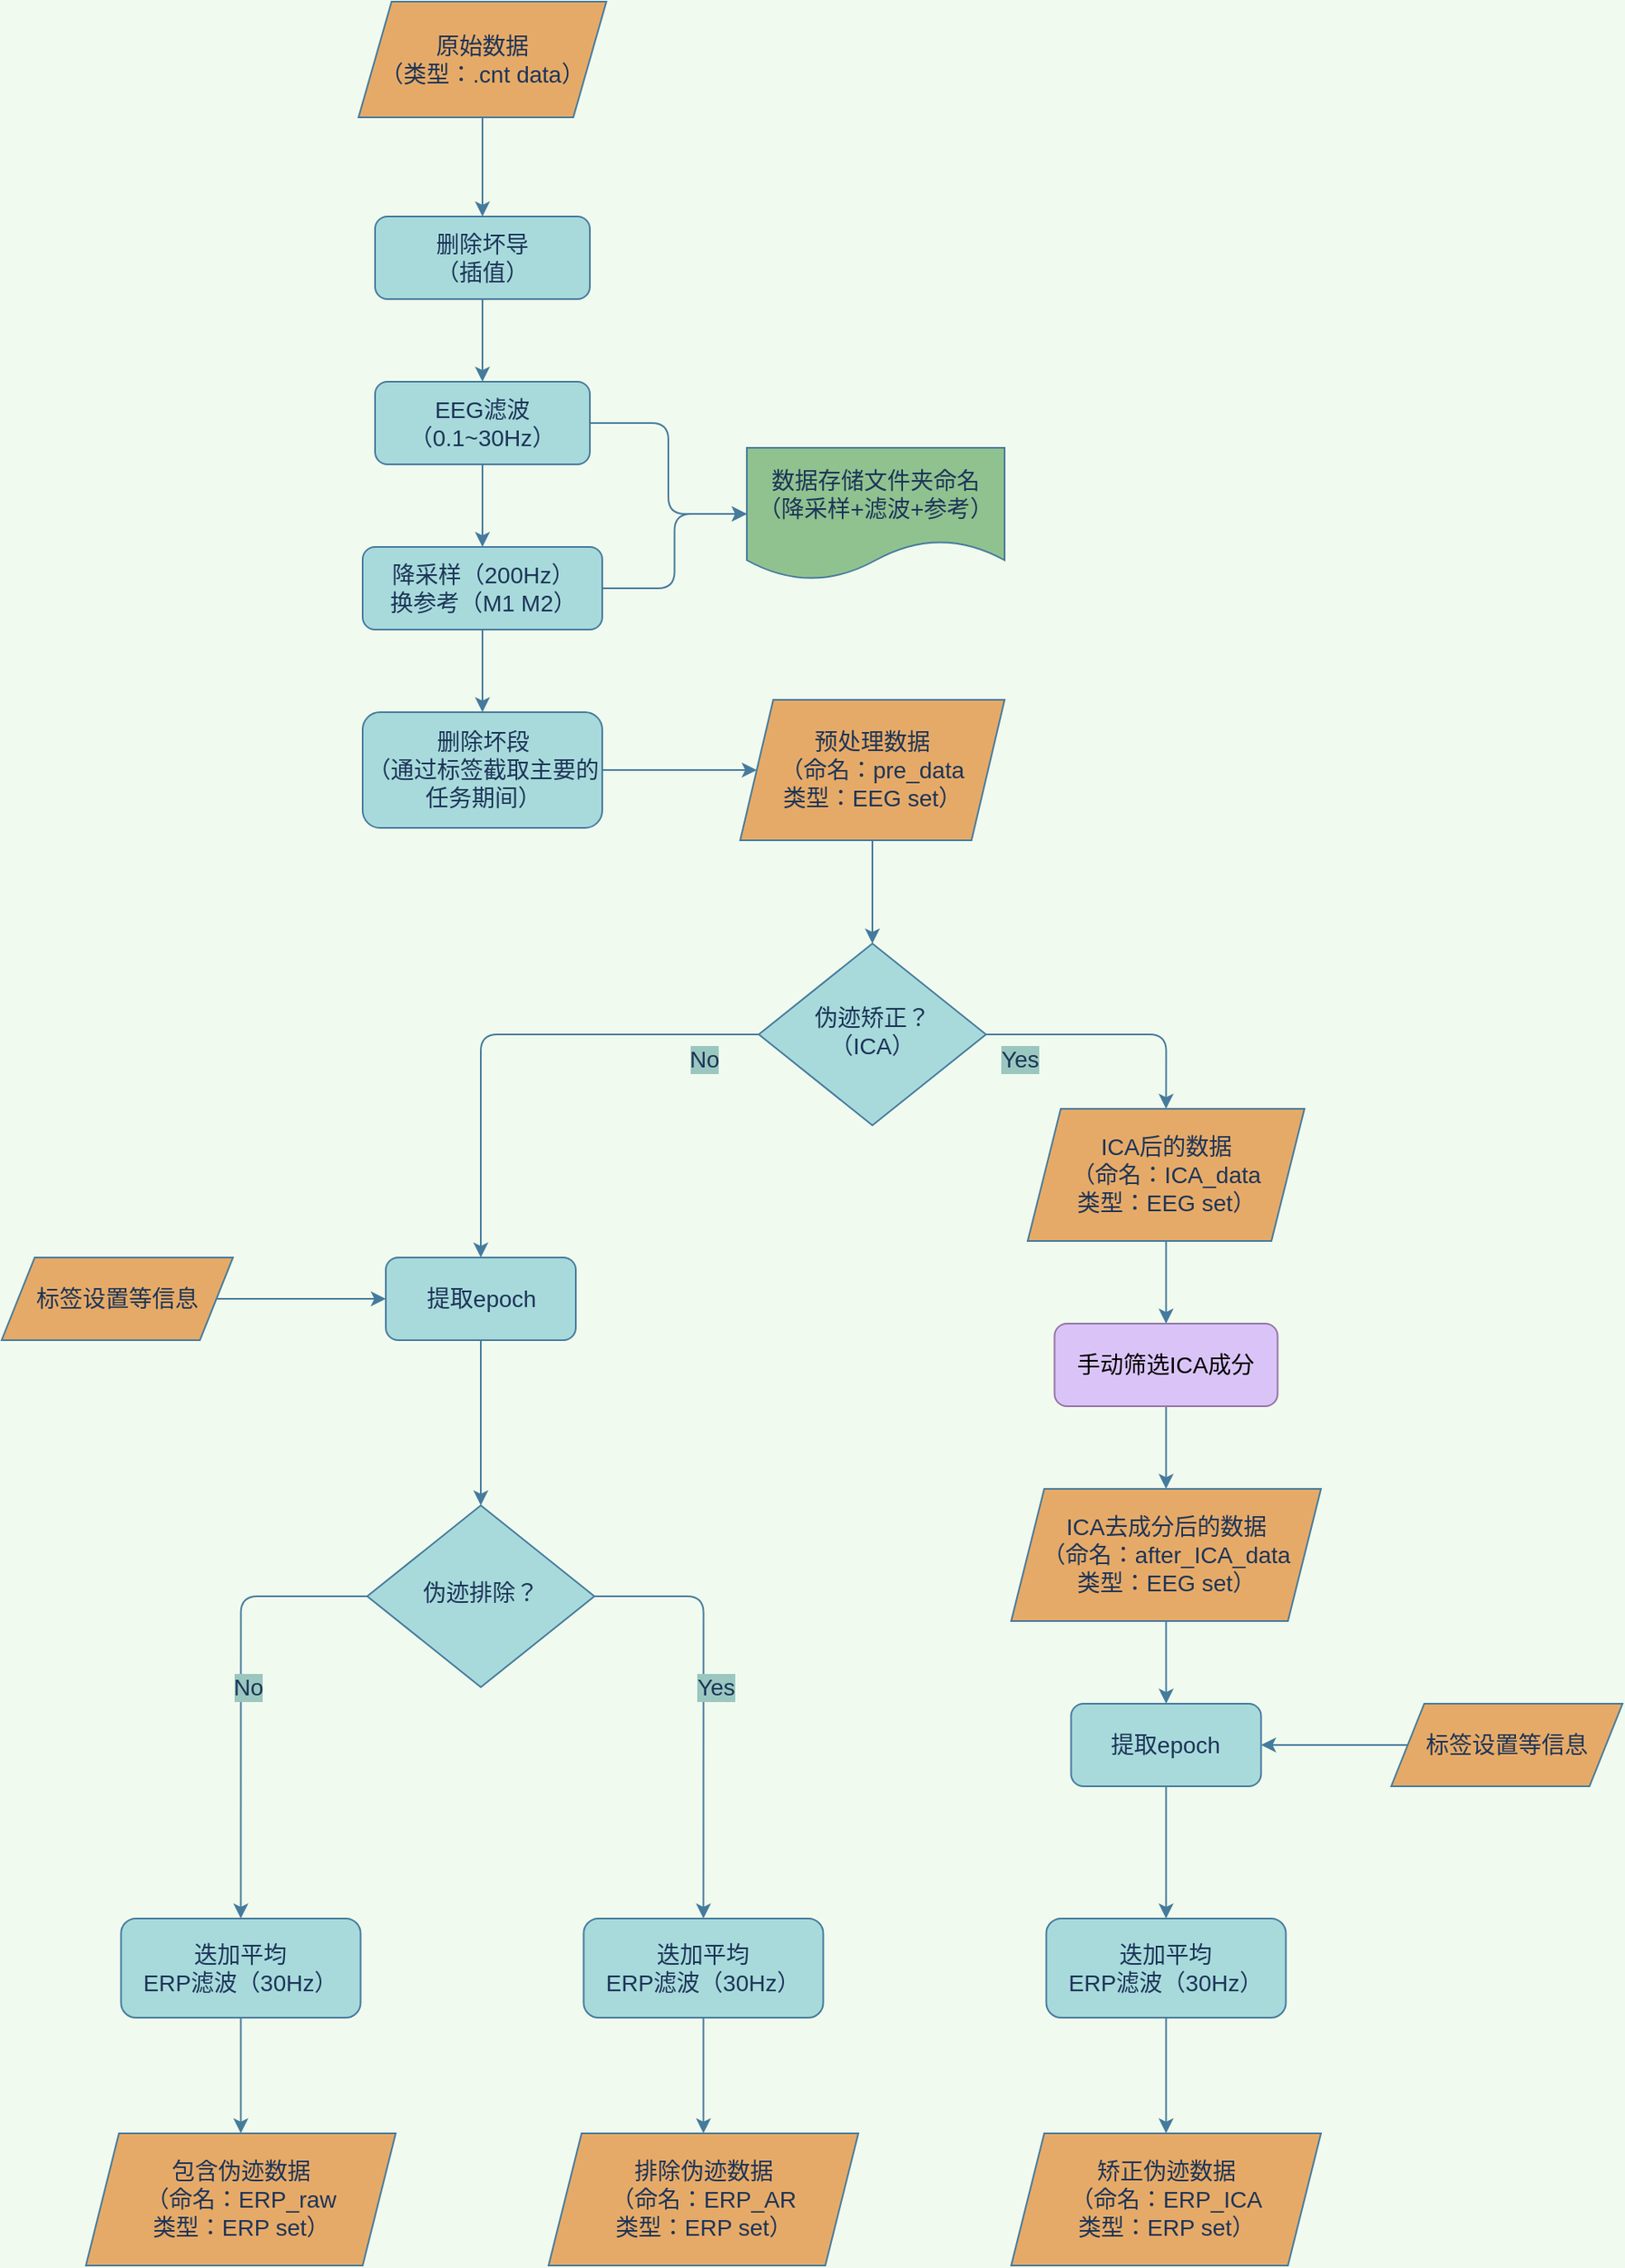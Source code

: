 <mxfile version="14.6.9" type="github">
  <diagram id="C5RBs43oDa-KdzZeNtuy" name="Page-1">
    <mxGraphModel dx="2444" dy="2144" grid="1" gridSize="10" guides="1" tooltips="1" connect="1" arrows="1" fold="1" page="1" pageScale="1" pageWidth="827" pageHeight="1169" background="#F1FAEE" math="0" shadow="0">
      <root>
        <mxCell id="WIyWlLk6GJQsqaUBKTNV-0" />
        <mxCell id="WIyWlLk6GJQsqaUBKTNV-1" parent="WIyWlLk6GJQsqaUBKTNV-0" />
        <mxCell id="ryKfxwtIdcbAc-Ll13h3-4" style="edgeStyle=orthogonalEdgeStyle;curved=0;rounded=1;sketch=0;orthogonalLoop=1;jettySize=auto;html=1;entryX=0.5;entryY=0;entryDx=0;entryDy=0;fontSize=14;fontColor=#1D3557;strokeColor=#457B9D;fillColor=#A8DADC;" edge="1" parent="WIyWlLk6GJQsqaUBKTNV-1" source="WIyWlLk6GJQsqaUBKTNV-3" target="ryKfxwtIdcbAc-Ll13h3-3">
          <mxGeometry relative="1" as="geometry" />
        </mxCell>
        <mxCell id="WIyWlLk6GJQsqaUBKTNV-3" value="删除坏导&lt;br&gt;（插值）" style="rounded=1;whiteSpace=wrap;html=1;fontSize=14;glass=0;strokeWidth=1;shadow=0;fillColor=#A8DADC;strokeColor=#457B9D;fontColor=#1D3557;" parent="WIyWlLk6GJQsqaUBKTNV-1" vertex="1">
          <mxGeometry x="155" y="70" width="130" height="50" as="geometry" />
        </mxCell>
        <mxCell id="ryKfxwtIdcbAc-Ll13h3-19" style="edgeStyle=orthogonalEdgeStyle;curved=0;rounded=1;sketch=0;orthogonalLoop=1;jettySize=auto;html=1;entryX=0.5;entryY=0;entryDx=0;entryDy=0;fontSize=14;fontColor=#1D3557;strokeColor=#457B9D;fillColor=#A8DADC;" edge="1" parent="WIyWlLk6GJQsqaUBKTNV-1" source="WIyWlLk6GJQsqaUBKTNV-6" target="ryKfxwtIdcbAc-Ll13h3-18">
          <mxGeometry relative="1" as="geometry" />
        </mxCell>
        <mxCell id="ryKfxwtIdcbAc-Ll13h3-20" value="No" style="edgeLabel;html=1;align=center;verticalAlign=middle;resizable=0;points=[];fontSize=14;fontColor=#1D3557;labelBackgroundColor=#9AC7BF;" vertex="1" connectable="0" parent="ryKfxwtIdcbAc-Ll13h3-19">
          <mxGeometry x="-0.748" y="2" relative="1" as="geometry">
            <mxPoint x="4" y="13" as="offset" />
          </mxGeometry>
        </mxCell>
        <mxCell id="ryKfxwtIdcbAc-Ll13h3-24" style="edgeStyle=orthogonalEdgeStyle;curved=0;rounded=1;sketch=0;orthogonalLoop=1;jettySize=auto;html=1;entryX=0.5;entryY=0;entryDx=0;entryDy=0;fontSize=14;fontColor=#1D3557;strokeColor=#457B9D;fillColor=#A8DADC;" edge="1" parent="WIyWlLk6GJQsqaUBKTNV-1" source="WIyWlLk6GJQsqaUBKTNV-6" target="ryKfxwtIdcbAc-Ll13h3-27">
          <mxGeometry relative="1" as="geometry" />
        </mxCell>
        <mxCell id="ryKfxwtIdcbAc-Ll13h3-25" value="Yes" style="edgeLabel;html=1;align=center;verticalAlign=middle;resizable=0;points=[];fontSize=14;fontColor=#1D3557;labelBackgroundColor=#9AC7BF;" vertex="1" connectable="0" parent="ryKfxwtIdcbAc-Ll13h3-24">
          <mxGeometry x="-0.699" y="-3" relative="1" as="geometry">
            <mxPoint x="-3" y="12" as="offset" />
          </mxGeometry>
        </mxCell>
        <mxCell id="WIyWlLk6GJQsqaUBKTNV-6" value="伪迹矫正？&lt;br style=&quot;font-size: 14px;&quot;&gt;（ICA）" style="rhombus;whiteSpace=wrap;html=1;shadow=0;fontFamily=Helvetica;fontSize=14;align=center;strokeWidth=1;spacing=6;spacingTop=-4;fillColor=#A8DADC;strokeColor=#457B9D;fontColor=#1D3557;" parent="WIyWlLk6GJQsqaUBKTNV-1" vertex="1">
          <mxGeometry x="387.25" y="510" width="137.5" height="110" as="geometry" />
        </mxCell>
        <mxCell id="ryKfxwtIdcbAc-Ll13h3-2" style="edgeStyle=orthogonalEdgeStyle;curved=0;rounded=1;sketch=0;orthogonalLoop=1;jettySize=auto;html=1;fontSize=14;fontColor=#1D3557;strokeColor=#457B9D;fillColor=#A8DADC;" edge="1" parent="WIyWlLk6GJQsqaUBKTNV-1" source="ryKfxwtIdcbAc-Ll13h3-0" target="WIyWlLk6GJQsqaUBKTNV-3">
          <mxGeometry relative="1" as="geometry" />
        </mxCell>
        <mxCell id="ryKfxwtIdcbAc-Ll13h3-0" value="原始数据&lt;br style=&quot;font-size: 14px&quot;&gt;（类型：.cnt data）" style="shape=parallelogram;perimeter=parallelogramPerimeter;whiteSpace=wrap;html=1;fixedSize=1;rounded=0;sketch=0;fontColor=#1D3557;strokeColor=#457B9D;fontSize=14;fillColor=#E6AA68;" vertex="1" parent="WIyWlLk6GJQsqaUBKTNV-1">
          <mxGeometry x="145" y="-60" width="150" height="70" as="geometry" />
        </mxCell>
        <mxCell id="ryKfxwtIdcbAc-Ll13h3-6" style="edgeStyle=orthogonalEdgeStyle;curved=0;rounded=1;sketch=0;orthogonalLoop=1;jettySize=auto;html=1;fontSize=14;fontColor=#1D3557;strokeColor=#457B9D;fillColor=#A8DADC;" edge="1" parent="WIyWlLk6GJQsqaUBKTNV-1" source="ryKfxwtIdcbAc-Ll13h3-3" target="ryKfxwtIdcbAc-Ll13h3-5">
          <mxGeometry relative="1" as="geometry" />
        </mxCell>
        <mxCell id="ryKfxwtIdcbAc-Ll13h3-10" style="edgeStyle=orthogonalEdgeStyle;curved=0;rounded=1;sketch=0;orthogonalLoop=1;jettySize=auto;html=1;fontSize=14;fontColor=#1D3557;strokeColor=#457B9D;fillColor=#A8DADC;" edge="1" parent="WIyWlLk6GJQsqaUBKTNV-1" source="ryKfxwtIdcbAc-Ll13h3-3" target="ryKfxwtIdcbAc-Ll13h3-9">
          <mxGeometry relative="1" as="geometry" />
        </mxCell>
        <mxCell id="ryKfxwtIdcbAc-Ll13h3-3" value="EEG滤波&lt;br&gt;（0.1~30Hz）" style="rounded=1;whiteSpace=wrap;html=1;fontSize=14;glass=0;strokeWidth=1;shadow=0;fillColor=#A8DADC;strokeColor=#457B9D;fontColor=#1D3557;" vertex="1" parent="WIyWlLk6GJQsqaUBKTNV-1">
          <mxGeometry x="155" y="170" width="130" height="50" as="geometry" />
        </mxCell>
        <mxCell id="ryKfxwtIdcbAc-Ll13h3-8" style="edgeStyle=orthogonalEdgeStyle;curved=0;rounded=1;sketch=0;orthogonalLoop=1;jettySize=auto;html=1;fontSize=14;fontColor=#1D3557;strokeColor=#457B9D;fillColor=#A8DADC;" edge="1" parent="WIyWlLk6GJQsqaUBKTNV-1" source="ryKfxwtIdcbAc-Ll13h3-5" target="ryKfxwtIdcbAc-Ll13h3-7">
          <mxGeometry relative="1" as="geometry" />
        </mxCell>
        <mxCell id="ryKfxwtIdcbAc-Ll13h3-11" style="edgeStyle=orthogonalEdgeStyle;curved=0;rounded=1;sketch=0;orthogonalLoop=1;jettySize=auto;html=1;entryX=0;entryY=0.5;entryDx=0;entryDy=0;fontSize=14;fontColor=#1D3557;strokeColor=#457B9D;fillColor=#A8DADC;" edge="1" parent="WIyWlLk6GJQsqaUBKTNV-1" source="ryKfxwtIdcbAc-Ll13h3-5" target="ryKfxwtIdcbAc-Ll13h3-9">
          <mxGeometry relative="1" as="geometry" />
        </mxCell>
        <mxCell id="ryKfxwtIdcbAc-Ll13h3-5" value="降采样（200Hz）&lt;br&gt;换参考（M1 M2）" style="rounded=1;whiteSpace=wrap;html=1;fontSize=14;glass=0;strokeWidth=1;shadow=0;fillColor=#A8DADC;strokeColor=#457B9D;fontColor=#1D3557;" vertex="1" parent="WIyWlLk6GJQsqaUBKTNV-1">
          <mxGeometry x="147.5" y="270" width="145" height="50" as="geometry" />
        </mxCell>
        <mxCell id="ryKfxwtIdcbAc-Ll13h3-14" style="edgeStyle=orthogonalEdgeStyle;curved=0;rounded=1;sketch=0;orthogonalLoop=1;jettySize=auto;html=1;fontSize=14;fontColor=#1D3557;strokeColor=#457B9D;fillColor=#A8DADC;" edge="1" parent="WIyWlLk6GJQsqaUBKTNV-1" source="ryKfxwtIdcbAc-Ll13h3-7" target="ryKfxwtIdcbAc-Ll13h3-13">
          <mxGeometry relative="1" as="geometry" />
        </mxCell>
        <mxCell id="ryKfxwtIdcbAc-Ll13h3-7" value="删除坏段&lt;br&gt;（通过标签截取主要的任务期间）" style="rounded=1;whiteSpace=wrap;html=1;fontSize=14;glass=0;strokeWidth=1;shadow=0;fillColor=#A8DADC;strokeColor=#457B9D;fontColor=#1D3557;" vertex="1" parent="WIyWlLk6GJQsqaUBKTNV-1">
          <mxGeometry x="147.5" y="370" width="145" height="70" as="geometry" />
        </mxCell>
        <mxCell id="ryKfxwtIdcbAc-Ll13h3-9" value="数据存储文件夹命名&lt;br&gt;（降采样+滤波+参考）" style="shape=document;whiteSpace=wrap;html=1;boundedLbl=1;rounded=0;sketch=0;fontSize=14;fontColor=#1D3557;strokeColor=#457B9D;fillColor=#90C290;" vertex="1" parent="WIyWlLk6GJQsqaUBKTNV-1">
          <mxGeometry x="380" y="210" width="156" height="80" as="geometry" />
        </mxCell>
        <mxCell id="ryKfxwtIdcbAc-Ll13h3-15" style="edgeStyle=orthogonalEdgeStyle;curved=0;rounded=1;sketch=0;orthogonalLoop=1;jettySize=auto;html=1;entryX=0.5;entryY=0;entryDx=0;entryDy=0;fontSize=14;fontColor=#1D3557;strokeColor=#457B9D;fillColor=#A8DADC;" edge="1" parent="WIyWlLk6GJQsqaUBKTNV-1" source="ryKfxwtIdcbAc-Ll13h3-13" target="WIyWlLk6GJQsqaUBKTNV-6">
          <mxGeometry relative="1" as="geometry" />
        </mxCell>
        <mxCell id="ryKfxwtIdcbAc-Ll13h3-13" value="预处理数据&lt;br&gt;（命名：pre_data&lt;br&gt;类型：EEG set）" style="shape=parallelogram;perimeter=parallelogramPerimeter;whiteSpace=wrap;html=1;fixedSize=1;rounded=0;sketch=0;fontColor=#1D3557;strokeColor=#457B9D;fontSize=14;fillColor=#E6AA68;" vertex="1" parent="WIyWlLk6GJQsqaUBKTNV-1">
          <mxGeometry x="376" y="362.5" width="160" height="85" as="geometry" />
        </mxCell>
        <mxCell id="ryKfxwtIdcbAc-Ll13h3-32" style="edgeStyle=orthogonalEdgeStyle;curved=0;rounded=1;sketch=0;orthogonalLoop=1;jettySize=auto;html=1;entryX=0.5;entryY=0;entryDx=0;entryDy=0;fontSize=14;fontColor=#1D3557;strokeColor=#457B9D;fillColor=#A8DADC;" edge="1" parent="WIyWlLk6GJQsqaUBKTNV-1" source="ryKfxwtIdcbAc-Ll13h3-18" target="ryKfxwtIdcbAc-Ll13h3-31">
          <mxGeometry relative="1" as="geometry" />
        </mxCell>
        <mxCell id="ryKfxwtIdcbAc-Ll13h3-18" value="提取epoch" style="rounded=1;whiteSpace=wrap;html=1;fontSize=14;glass=0;strokeWidth=1;shadow=0;fillColor=#A8DADC;strokeColor=#457B9D;fontColor=#1D3557;" vertex="1" parent="WIyWlLk6GJQsqaUBKTNV-1">
          <mxGeometry x="161.5" y="700" width="115" height="50" as="geometry" />
        </mxCell>
        <mxCell id="ryKfxwtIdcbAc-Ll13h3-22" style="edgeStyle=orthogonalEdgeStyle;curved=0;rounded=1;sketch=0;orthogonalLoop=1;jettySize=auto;html=1;entryX=0;entryY=0.5;entryDx=0;entryDy=0;fontSize=14;fontColor=#1D3557;strokeColor=#457B9D;fillColor=#A8DADC;" edge="1" parent="WIyWlLk6GJQsqaUBKTNV-1" source="ryKfxwtIdcbAc-Ll13h3-21" target="ryKfxwtIdcbAc-Ll13h3-18">
          <mxGeometry relative="1" as="geometry" />
        </mxCell>
        <mxCell id="ryKfxwtIdcbAc-Ll13h3-21" value="标签设置等信息" style="shape=parallelogram;perimeter=parallelogramPerimeter;whiteSpace=wrap;html=1;fixedSize=1;rounded=0;sketch=0;fontColor=#1D3557;strokeColor=#457B9D;fontSize=14;fillColor=#E6AA68;" vertex="1" parent="WIyWlLk6GJQsqaUBKTNV-1">
          <mxGeometry x="-71" y="700" width="140" height="50" as="geometry" />
        </mxCell>
        <mxCell id="ryKfxwtIdcbAc-Ll13h3-29" style="edgeStyle=orthogonalEdgeStyle;curved=0;rounded=1;sketch=0;orthogonalLoop=1;jettySize=auto;html=1;entryX=0.5;entryY=0;entryDx=0;entryDy=0;fontSize=14;fontColor=#1D3557;strokeColor=#457B9D;fillColor=#A8DADC;" edge="1" parent="WIyWlLk6GJQsqaUBKTNV-1" source="ryKfxwtIdcbAc-Ll13h3-23" target="ryKfxwtIdcbAc-Ll13h3-26">
          <mxGeometry relative="1" as="geometry" />
        </mxCell>
        <mxCell id="ryKfxwtIdcbAc-Ll13h3-23" value="手动筛选ICA成分" style="rounded=1;whiteSpace=wrap;html=1;fontSize=14;glass=0;strokeWidth=1;shadow=0;strokeColor=#9673a6;fillColor=#DAC4F7;" vertex="1" parent="WIyWlLk6GJQsqaUBKTNV-1">
          <mxGeometry x="566.25" y="740" width="135" height="50" as="geometry" />
        </mxCell>
        <mxCell id="ryKfxwtIdcbAc-Ll13h3-41" style="edgeStyle=orthogonalEdgeStyle;curved=0;rounded=1;sketch=0;orthogonalLoop=1;jettySize=auto;html=1;fontSize=14;fontColor=#1D3557;strokeColor=#457B9D;fillColor=#A8DADC;" edge="1" parent="WIyWlLk6GJQsqaUBKTNV-1" source="ryKfxwtIdcbAc-Ll13h3-26" target="ryKfxwtIdcbAc-Ll13h3-38">
          <mxGeometry relative="1" as="geometry" />
        </mxCell>
        <mxCell id="ryKfxwtIdcbAc-Ll13h3-26" value="ICA去成分后的数据&lt;br&gt;（命名：after_ICA_data&lt;br&gt;类型：EEG set）" style="shape=parallelogram;perimeter=parallelogramPerimeter;whiteSpace=wrap;html=1;fixedSize=1;rounded=0;sketch=0;fontColor=#1D3557;strokeColor=#457B9D;fontSize=14;fillColor=#E6AA68;" vertex="1" parent="WIyWlLk6GJQsqaUBKTNV-1">
          <mxGeometry x="540" y="840" width="187.5" height="80" as="geometry" />
        </mxCell>
        <mxCell id="ryKfxwtIdcbAc-Ll13h3-28" style="edgeStyle=orthogonalEdgeStyle;curved=0;rounded=1;sketch=0;orthogonalLoop=1;jettySize=auto;html=1;entryX=0.5;entryY=0;entryDx=0;entryDy=0;fontSize=14;fontColor=#1D3557;strokeColor=#457B9D;fillColor=#A8DADC;" edge="1" parent="WIyWlLk6GJQsqaUBKTNV-1" source="ryKfxwtIdcbAc-Ll13h3-27" target="ryKfxwtIdcbAc-Ll13h3-23">
          <mxGeometry relative="1" as="geometry" />
        </mxCell>
        <mxCell id="ryKfxwtIdcbAc-Ll13h3-27" value="ICA后的数据&lt;br&gt;（命名：ICA_data&lt;br&gt;类型：EEG set）" style="shape=parallelogram;perimeter=parallelogramPerimeter;whiteSpace=wrap;html=1;fixedSize=1;rounded=0;sketch=0;fontColor=#1D3557;strokeColor=#457B9D;fontSize=14;fillColor=#E6AA68;" vertex="1" parent="WIyWlLk6GJQsqaUBKTNV-1">
          <mxGeometry x="550" y="610" width="167.5" height="80" as="geometry" />
        </mxCell>
        <mxCell id="ryKfxwtIdcbAc-Ll13h3-31" value="伪迹排除？" style="rhombus;whiteSpace=wrap;html=1;shadow=0;fontFamily=Helvetica;fontSize=14;align=center;strokeWidth=1;spacing=6;spacingTop=-4;fillColor=#A8DADC;strokeColor=#457B9D;fontColor=#1D3557;" vertex="1" parent="WIyWlLk6GJQsqaUBKTNV-1">
          <mxGeometry x="150.25" y="850" width="137.5" height="110" as="geometry" />
        </mxCell>
        <mxCell id="ryKfxwtIdcbAc-Ll13h3-33" style="edgeStyle=orthogonalEdgeStyle;curved=0;rounded=1;sketch=0;orthogonalLoop=1;jettySize=auto;html=1;entryX=0.5;entryY=0;entryDx=0;entryDy=0;fontSize=14;fontColor=#1D3557;strokeColor=#457B9D;fillColor=#A8DADC;exitX=0;exitY=0.5;exitDx=0;exitDy=0;" edge="1" parent="WIyWlLk6GJQsqaUBKTNV-1" source="ryKfxwtIdcbAc-Ll13h3-31" target="ryKfxwtIdcbAc-Ll13h3-37">
          <mxGeometry relative="1" as="geometry">
            <mxPoint x="144" y="870" as="sourcePoint" />
            <mxPoint x="-25.75" y="1005" as="targetPoint" />
          </mxGeometry>
        </mxCell>
        <mxCell id="ryKfxwtIdcbAc-Ll13h3-34" value="No" style="edgeLabel;html=1;align=center;verticalAlign=middle;resizable=0;points=[];fontSize=14;fontColor=#1D3557;labelBackgroundColor=#9AC7BF;" vertex="1" connectable="0" parent="ryKfxwtIdcbAc-Ll13h3-33">
          <mxGeometry x="-0.748" y="2" relative="1" as="geometry">
            <mxPoint x="-39" y="53" as="offset" />
          </mxGeometry>
        </mxCell>
        <mxCell id="ryKfxwtIdcbAc-Ll13h3-35" style="edgeStyle=orthogonalEdgeStyle;curved=0;rounded=1;sketch=0;orthogonalLoop=1;jettySize=auto;html=1;entryX=0.5;entryY=0;entryDx=0;entryDy=0;fontSize=14;fontColor=#1D3557;strokeColor=#457B9D;fillColor=#A8DADC;exitX=1;exitY=0.5;exitDx=0;exitDy=0;" edge="1" parent="WIyWlLk6GJQsqaUBKTNV-1" source="ryKfxwtIdcbAc-Ll13h3-31" target="ryKfxwtIdcbAc-Ll13h3-42">
          <mxGeometry relative="1" as="geometry">
            <mxPoint x="339" y="885" as="sourcePoint" />
            <mxPoint x="448" y="930" as="targetPoint" />
          </mxGeometry>
        </mxCell>
        <mxCell id="ryKfxwtIdcbAc-Ll13h3-36" value="Yes" style="edgeLabel;html=1;align=center;verticalAlign=middle;resizable=0;points=[];fontSize=14;fontColor=#1D3557;labelBackgroundColor=#9AC7BF;" vertex="1" connectable="0" parent="ryKfxwtIdcbAc-Ll13h3-35">
          <mxGeometry x="-0.699" y="-3" relative="1" as="geometry">
            <mxPoint x="33" y="52" as="offset" />
          </mxGeometry>
        </mxCell>
        <mxCell id="ryKfxwtIdcbAc-Ll13h3-48" style="edgeStyle=orthogonalEdgeStyle;curved=0;rounded=1;sketch=0;orthogonalLoop=1;jettySize=auto;html=1;entryX=0.5;entryY=0;entryDx=0;entryDy=0;fontSize=14;fontColor=#1D3557;strokeColor=#457B9D;fillColor=#A8DADC;" edge="1" parent="WIyWlLk6GJQsqaUBKTNV-1" source="ryKfxwtIdcbAc-Ll13h3-37" target="ryKfxwtIdcbAc-Ll13h3-45">
          <mxGeometry relative="1" as="geometry" />
        </mxCell>
        <mxCell id="ryKfxwtIdcbAc-Ll13h3-37" value="迭加平均&lt;br&gt;ERP滤波（30Hz）" style="rounded=1;whiteSpace=wrap;html=1;fontSize=14;glass=0;strokeWidth=1;shadow=0;fillColor=#A8DADC;strokeColor=#457B9D;fontColor=#1D3557;" vertex="1" parent="WIyWlLk6GJQsqaUBKTNV-1">
          <mxGeometry x="1.25" y="1100" width="145" height="60" as="geometry" />
        </mxCell>
        <mxCell id="ryKfxwtIdcbAc-Ll13h3-44" style="edgeStyle=orthogonalEdgeStyle;curved=0;rounded=1;sketch=0;orthogonalLoop=1;jettySize=auto;html=1;entryX=0.5;entryY=0;entryDx=0;entryDy=0;fontSize=14;fontColor=#1D3557;strokeColor=#457B9D;fillColor=#A8DADC;" edge="1" parent="WIyWlLk6GJQsqaUBKTNV-1" source="ryKfxwtIdcbAc-Ll13h3-38" target="ryKfxwtIdcbAc-Ll13h3-43">
          <mxGeometry relative="1" as="geometry" />
        </mxCell>
        <mxCell id="ryKfxwtIdcbAc-Ll13h3-38" value="提取epoch" style="rounded=1;whiteSpace=wrap;html=1;fontSize=14;glass=0;strokeWidth=1;shadow=0;fillColor=#A8DADC;strokeColor=#457B9D;fontColor=#1D3557;" vertex="1" parent="WIyWlLk6GJQsqaUBKTNV-1">
          <mxGeometry x="576.25" y="970" width="115" height="50" as="geometry" />
        </mxCell>
        <mxCell id="ryKfxwtIdcbAc-Ll13h3-39" style="edgeStyle=orthogonalEdgeStyle;curved=0;rounded=1;sketch=0;orthogonalLoop=1;jettySize=auto;html=1;entryX=1;entryY=0.5;entryDx=0;entryDy=0;fontSize=14;fontColor=#1D3557;strokeColor=#457B9D;fillColor=#A8DADC;" edge="1" parent="WIyWlLk6GJQsqaUBKTNV-1" source="ryKfxwtIdcbAc-Ll13h3-40" target="ryKfxwtIdcbAc-Ll13h3-38">
          <mxGeometry relative="1" as="geometry" />
        </mxCell>
        <mxCell id="ryKfxwtIdcbAc-Ll13h3-40" value="标签设置等信息" style="shape=parallelogram;perimeter=parallelogramPerimeter;whiteSpace=wrap;html=1;fixedSize=1;rounded=0;sketch=0;fontColor=#1D3557;strokeColor=#457B9D;fontSize=14;fillColor=#E6AA68;" vertex="1" parent="WIyWlLk6GJQsqaUBKTNV-1">
          <mxGeometry x="770" y="970" width="140" height="50" as="geometry" />
        </mxCell>
        <mxCell id="ryKfxwtIdcbAc-Ll13h3-49" style="edgeStyle=orthogonalEdgeStyle;curved=0;rounded=1;sketch=0;orthogonalLoop=1;jettySize=auto;html=1;entryX=0.5;entryY=0;entryDx=0;entryDy=0;fontSize=14;fontColor=#1D3557;strokeColor=#457B9D;fillColor=#A8DADC;" edge="1" parent="WIyWlLk6GJQsqaUBKTNV-1" source="ryKfxwtIdcbAc-Ll13h3-42" target="ryKfxwtIdcbAc-Ll13h3-46">
          <mxGeometry relative="1" as="geometry" />
        </mxCell>
        <mxCell id="ryKfxwtIdcbAc-Ll13h3-42" value="迭加平均&lt;br&gt;ERP滤波（30Hz）" style="rounded=1;whiteSpace=wrap;html=1;fontSize=14;glass=0;strokeWidth=1;shadow=0;fillColor=#A8DADC;strokeColor=#457B9D;fontColor=#1D3557;" vertex="1" parent="WIyWlLk6GJQsqaUBKTNV-1">
          <mxGeometry x="281.25" y="1100" width="145" height="60" as="geometry" />
        </mxCell>
        <mxCell id="ryKfxwtIdcbAc-Ll13h3-50" style="edgeStyle=orthogonalEdgeStyle;curved=0;rounded=1;sketch=0;orthogonalLoop=1;jettySize=auto;html=1;entryX=0.5;entryY=0;entryDx=0;entryDy=0;fontSize=14;fontColor=#1D3557;strokeColor=#457B9D;fillColor=#A8DADC;" edge="1" parent="WIyWlLk6GJQsqaUBKTNV-1" source="ryKfxwtIdcbAc-Ll13h3-43" target="ryKfxwtIdcbAc-Ll13h3-47">
          <mxGeometry relative="1" as="geometry" />
        </mxCell>
        <mxCell id="ryKfxwtIdcbAc-Ll13h3-43" value="迭加平均&lt;br&gt;ERP滤波（30Hz）" style="rounded=1;whiteSpace=wrap;html=1;fontSize=14;glass=0;strokeWidth=1;shadow=0;fillColor=#A8DADC;strokeColor=#457B9D;fontColor=#1D3557;" vertex="1" parent="WIyWlLk6GJQsqaUBKTNV-1">
          <mxGeometry x="561.25" y="1100" width="145" height="60" as="geometry" />
        </mxCell>
        <mxCell id="ryKfxwtIdcbAc-Ll13h3-45" value="包含伪迹数据&lt;br&gt;（命名：ERP_raw&lt;br&gt;类型：ERP set）" style="shape=parallelogram;perimeter=parallelogramPerimeter;whiteSpace=wrap;html=1;fixedSize=1;rounded=0;sketch=0;fontColor=#1D3557;strokeColor=#457B9D;fontSize=14;fillColor=#E6AA68;" vertex="1" parent="WIyWlLk6GJQsqaUBKTNV-1">
          <mxGeometry x="-20" y="1230" width="187.5" height="80" as="geometry" />
        </mxCell>
        <mxCell id="ryKfxwtIdcbAc-Ll13h3-46" value="排除伪迹数据&lt;br&gt;（命名：ERP_AR&lt;br&gt;类型：ERP set）" style="shape=parallelogram;perimeter=parallelogramPerimeter;whiteSpace=wrap;html=1;fixedSize=1;rounded=0;sketch=0;fontColor=#1D3557;strokeColor=#457B9D;fontSize=14;fillColor=#E6AA68;" vertex="1" parent="WIyWlLk6GJQsqaUBKTNV-1">
          <mxGeometry x="260" y="1230" width="187.5" height="80" as="geometry" />
        </mxCell>
        <mxCell id="ryKfxwtIdcbAc-Ll13h3-47" value="矫正伪迹数据&lt;br&gt;（命名：ERP_ICA&lt;br&gt;类型：ERP set）" style="shape=parallelogram;perimeter=parallelogramPerimeter;whiteSpace=wrap;html=1;fixedSize=1;rounded=0;sketch=0;fontColor=#1D3557;strokeColor=#457B9D;fontSize=14;fillColor=#E6AA68;" vertex="1" parent="WIyWlLk6GJQsqaUBKTNV-1">
          <mxGeometry x="540" y="1230" width="187.5" height="80" as="geometry" />
        </mxCell>
      </root>
    </mxGraphModel>
  </diagram>
</mxfile>
